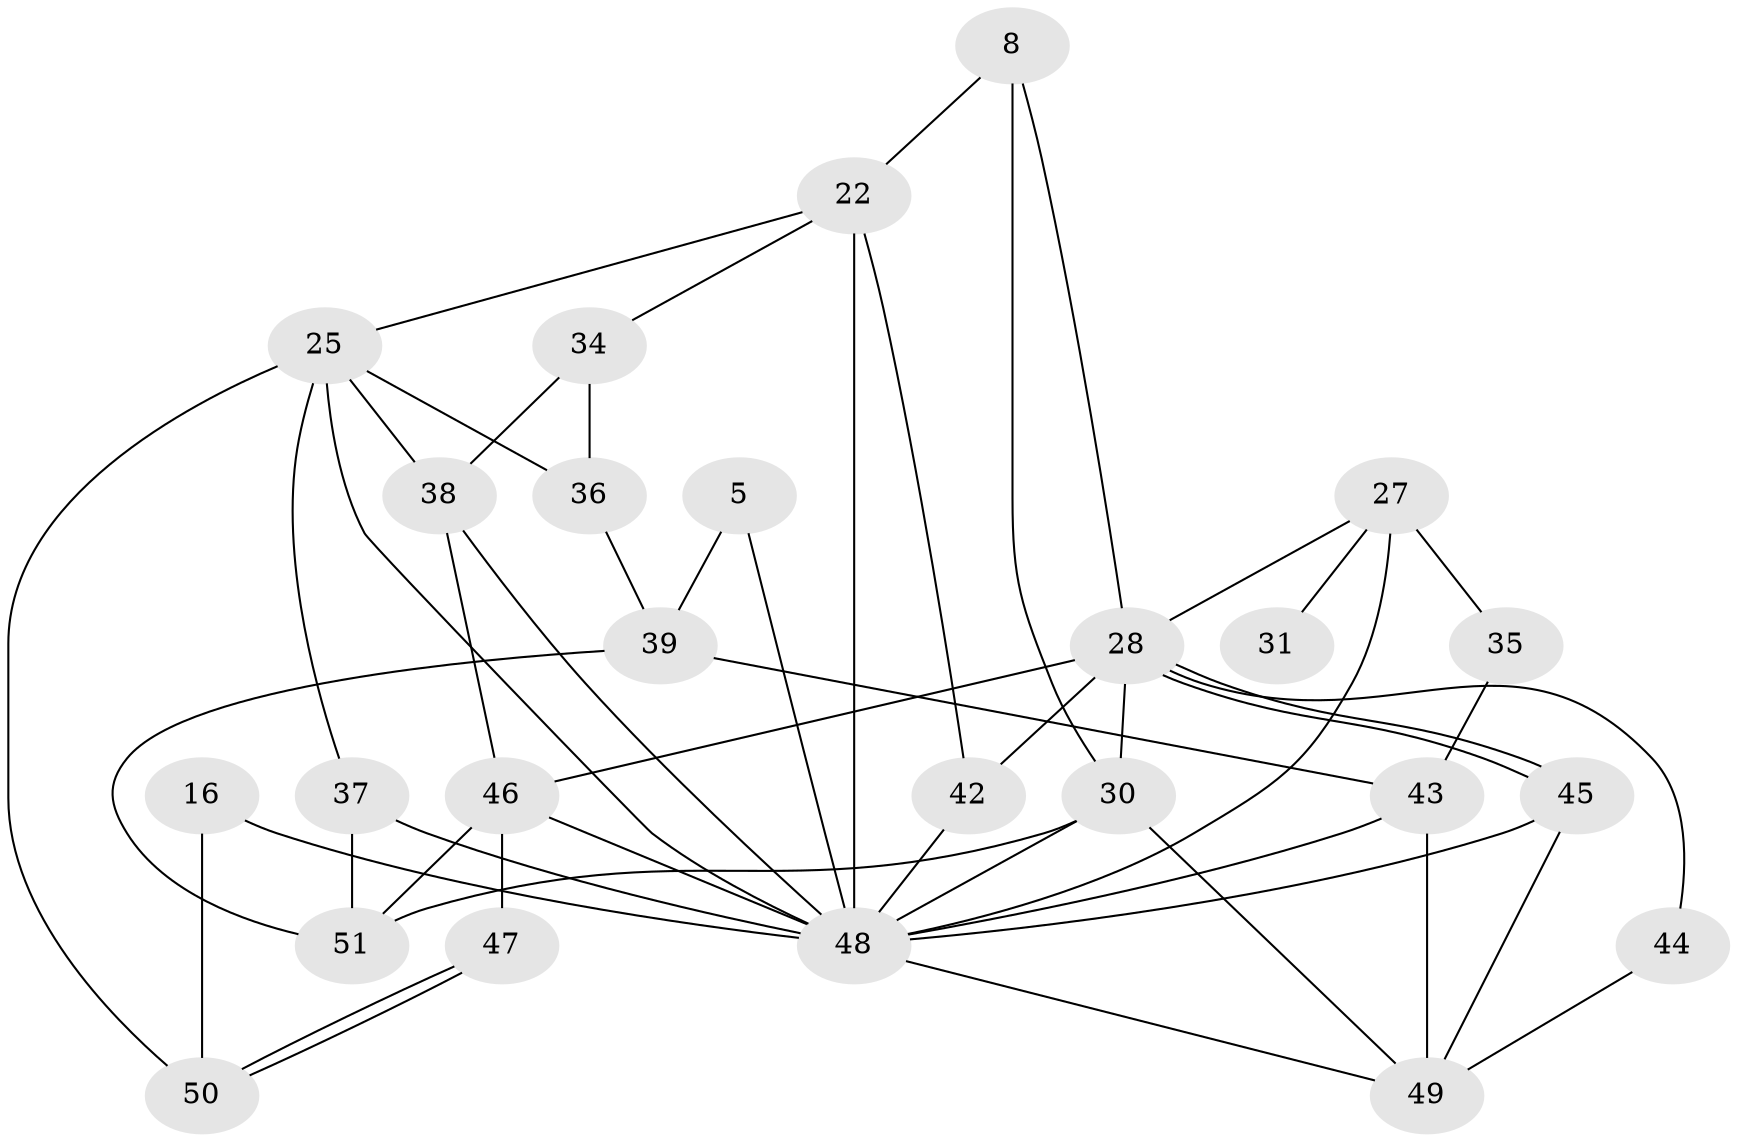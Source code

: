 // original degree distribution, {5: 0.23529411764705882, 4: 0.23529411764705882, 3: 0.23529411764705882, 2: 0.1568627450980392, 6: 0.09803921568627451, 7: 0.0392156862745098}
// Generated by graph-tools (version 1.1) at 2025/50/03/09/25 04:50:05]
// undirected, 25 vertices, 51 edges
graph export_dot {
graph [start="1"]
  node [color=gray90,style=filled];
  5;
  8 [super="+6"];
  16;
  22 [super="+3"];
  25 [super="+21"];
  27 [super="+20"];
  28 [super="+1"];
  30 [super="+24"];
  31;
  34 [super="+33"];
  35;
  36;
  37;
  38 [super="+26"];
  39;
  42;
  43 [super="+40"];
  44;
  45;
  46 [super="+10+17+11"];
  47 [super="+14"];
  48 [super="+15+41"];
  49 [super="+13"];
  50;
  51;
  5 -- 39;
  5 -- 48;
  8 -- 28;
  8 -- 22;
  8 -- 30;
  16 -- 50;
  16 -- 48;
  22 -- 34;
  22 -- 42;
  22 -- 25;
  22 -- 48;
  25 -- 38;
  25 -- 36 [weight=2];
  25 -- 50 [weight=2];
  25 -- 48 [weight=2];
  25 -- 37;
  27 -- 31 [weight=2];
  27 -- 35 [weight=2];
  27 -- 28;
  27 -- 48 [weight=3];
  28 -- 45 [weight=2];
  28 -- 45;
  28 -- 30;
  28 -- 42;
  28 -- 44;
  28 -- 46;
  30 -- 49 [weight=2];
  30 -- 51;
  30 -- 48 [weight=4];
  34 -- 36 [weight=2];
  34 -- 38 [weight=2];
  35 -- 43 [weight=2];
  36 -- 39;
  37 -- 51;
  37 -- 48;
  38 -- 46 [weight=2];
  38 -- 48;
  39 -- 51;
  39 -- 43;
  42 -- 48;
  43 -- 48 [weight=2];
  43 -- 49 [weight=2];
  44 -- 49;
  45 -- 49;
  45 -- 48;
  46 -- 47 [weight=3];
  46 -- 51;
  46 -- 48 [weight=6];
  47 -- 50;
  47 -- 50;
  48 -- 49;
}
